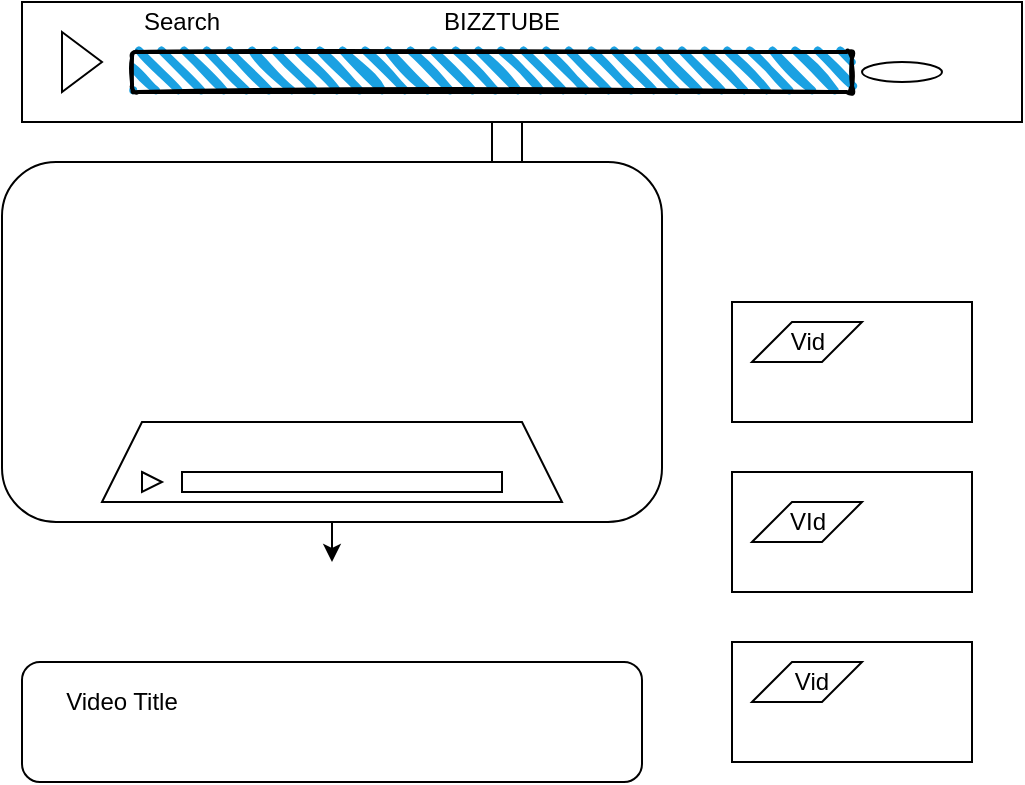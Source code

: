 <mxfile>
    <diagram id="r80GoQJWaDDApMkiY2K8" name="Page-1">
        <mxGraphModel dx="512" dy="394" grid="1" gridSize="10" guides="1" tooltips="1" connect="1" arrows="1" fold="1" page="1" pageScale="1" pageWidth="850" pageHeight="1100" math="0" shadow="0">
            <root>
                <mxCell id="0"/>
                <mxCell id="1" parent="0"/>
                <mxCell id="41" value="" style="edgeStyle=orthogonalEdgeStyle;rounded=0;orthogonalLoop=1;jettySize=auto;html=1;" edge="1" parent="1" source="2" target="37">
                    <mxGeometry relative="1" as="geometry"/>
                </mxCell>
                <mxCell id="2" value="" style="rounded=0;whiteSpace=wrap;html=1;" vertex="1" parent="1">
                    <mxGeometry x="10" y="10" width="500" height="60" as="geometry"/>
                </mxCell>
                <mxCell id="5" value="" style="ellipse;whiteSpace=wrap;html=1;" vertex="1" parent="1">
                    <mxGeometry x="430" y="40" width="40" height="10" as="geometry"/>
                </mxCell>
                <mxCell id="13" value="" style="triangle;html=1;whiteSpace=wrap;" vertex="1" parent="1">
                    <mxGeometry x="30" y="25" width="20" height="30" as="geometry"/>
                </mxCell>
                <mxCell id="14" value="Text" style="text;html=1;strokeColor=none;fillColor=none;align=center;verticalAlign=middle;whiteSpace=wrap;rounded=0;" vertex="1" parent="1">
                    <mxGeometry x="250" y="200" width="40" height="20" as="geometry"/>
                </mxCell>
                <mxCell id="15" value="BIZZTUBE" style="text;html=1;strokeColor=none;fillColor=none;align=center;verticalAlign=middle;whiteSpace=wrap;rounded=0;" vertex="1" parent="1">
                    <mxGeometry x="220" y="10" width="60" height="20" as="geometry"/>
                </mxCell>
                <mxCell id="16" value="" style="rounded=0;whiteSpace=wrap;html=1;" vertex="1" parent="1">
                    <mxGeometry x="365" y="160" width="120" height="60" as="geometry"/>
                </mxCell>
                <mxCell id="17" value="" style="rounded=0;whiteSpace=wrap;html=1;" vertex="1" parent="1">
                    <mxGeometry x="365" y="245" width="120" height="60" as="geometry"/>
                </mxCell>
                <mxCell id="18" value="" style="rounded=0;whiteSpace=wrap;html=1;" vertex="1" parent="1">
                    <mxGeometry x="365" y="330" width="120" height="60" as="geometry"/>
                </mxCell>
                <mxCell id="21" style="edgeStyle=orthogonalEdgeStyle;rounded=0;orthogonalLoop=1;jettySize=auto;html=1;exitX=0.5;exitY=1;exitDx=0;exitDy=0;" edge="1" parent="1" source="20">
                    <mxGeometry relative="1" as="geometry">
                        <mxPoint x="165" y="290" as="targetPoint"/>
                    </mxGeometry>
                </mxCell>
                <mxCell id="20" value="" style="rounded=1;whiteSpace=wrap;html=1;" vertex="1" parent="1">
                    <mxGeometry y="90" width="330" height="180" as="geometry"/>
                </mxCell>
                <mxCell id="22" value="" style="rounded=1;whiteSpace=wrap;html=1;" vertex="1" parent="1">
                    <mxGeometry x="10" y="340" width="310" height="60" as="geometry"/>
                </mxCell>
                <mxCell id="25" value="" style="shape=trapezoid;perimeter=trapezoidPerimeter;whiteSpace=wrap;html=1;fixedSize=1;" vertex="1" parent="1">
                    <mxGeometry x="50" y="220" width="230" height="40" as="geometry"/>
                </mxCell>
                <mxCell id="26" value="" style="triangle;html=1;whiteSpace=wrap;" vertex="1" parent="1">
                    <mxGeometry x="70" y="245" width="10" height="10" as="geometry"/>
                </mxCell>
                <mxCell id="28" value="" style="html=1;whiteSpace=wrap;container=1;recursiveResize=0;collapsible=0;" vertex="1" parent="1">
                    <mxGeometry x="90" y="245" width="160" height="10" as="geometry"/>
                </mxCell>
                <mxCell id="31" value="Video Title" style="text;html=1;strokeColor=none;fillColor=none;align=center;verticalAlign=middle;whiteSpace=wrap;rounded=0;" vertex="1" parent="1">
                    <mxGeometry x="20" y="350" width="80" height="20" as="geometry"/>
                </mxCell>
                <mxCell id="33" value="" style="shape=parallelogram;perimeter=parallelogramPerimeter;whiteSpace=wrap;html=1;fixedSize=1;" vertex="1" parent="1">
                    <mxGeometry x="375" y="170" width="55" height="20" as="geometry"/>
                </mxCell>
                <mxCell id="35" value="" style="shape=parallelogram;perimeter=parallelogramPerimeter;whiteSpace=wrap;html=1;fixedSize=1;" vertex="1" parent="1">
                    <mxGeometry x="375" y="260" width="55" height="20" as="geometry"/>
                </mxCell>
                <mxCell id="36" value="" style="shape=parallelogram;perimeter=parallelogramPerimeter;whiteSpace=wrap;html=1;fixedSize=1;" vertex="1" parent="1">
                    <mxGeometry x="375" y="340" width="55" height="20" as="geometry"/>
                </mxCell>
                <mxCell id="37" value="" style="rounded=1;whiteSpace=wrap;html=1;strokeWidth=2;fillWeight=4;hachureGap=8;hachureAngle=45;fillColor=#1ba1e2;sketch=1;" vertex="1" parent="1">
                    <mxGeometry x="65" y="35" width="360" height="20" as="geometry"/>
                </mxCell>
                <mxCell id="38" value="Search" style="text;html=1;strokeColor=none;fillColor=none;align=center;verticalAlign=middle;whiteSpace=wrap;rounded=0;" vertex="1" parent="1">
                    <mxGeometry x="70" y="10" width="40" height="20" as="geometry"/>
                </mxCell>
                <mxCell id="42" value="Vid" style="text;html=1;strokeColor=none;fillColor=none;align=center;verticalAlign=middle;whiteSpace=wrap;rounded=0;" vertex="1" parent="1">
                    <mxGeometry x="382.5" y="170" width="40" height="20" as="geometry"/>
                </mxCell>
                <mxCell id="43" value="VId" style="text;html=1;strokeColor=none;fillColor=none;align=center;verticalAlign=middle;whiteSpace=wrap;rounded=0;" vertex="1" parent="1">
                    <mxGeometry x="382.5" y="260" width="40" height="20" as="geometry"/>
                </mxCell>
                <mxCell id="44" value="Vid" style="text;html=1;strokeColor=none;fillColor=none;align=center;verticalAlign=middle;whiteSpace=wrap;rounded=0;" vertex="1" parent="1">
                    <mxGeometry x="385" y="340" width="40" height="20" as="geometry"/>
                </mxCell>
            </root>
        </mxGraphModel>
    </diagram>
</mxfile>
